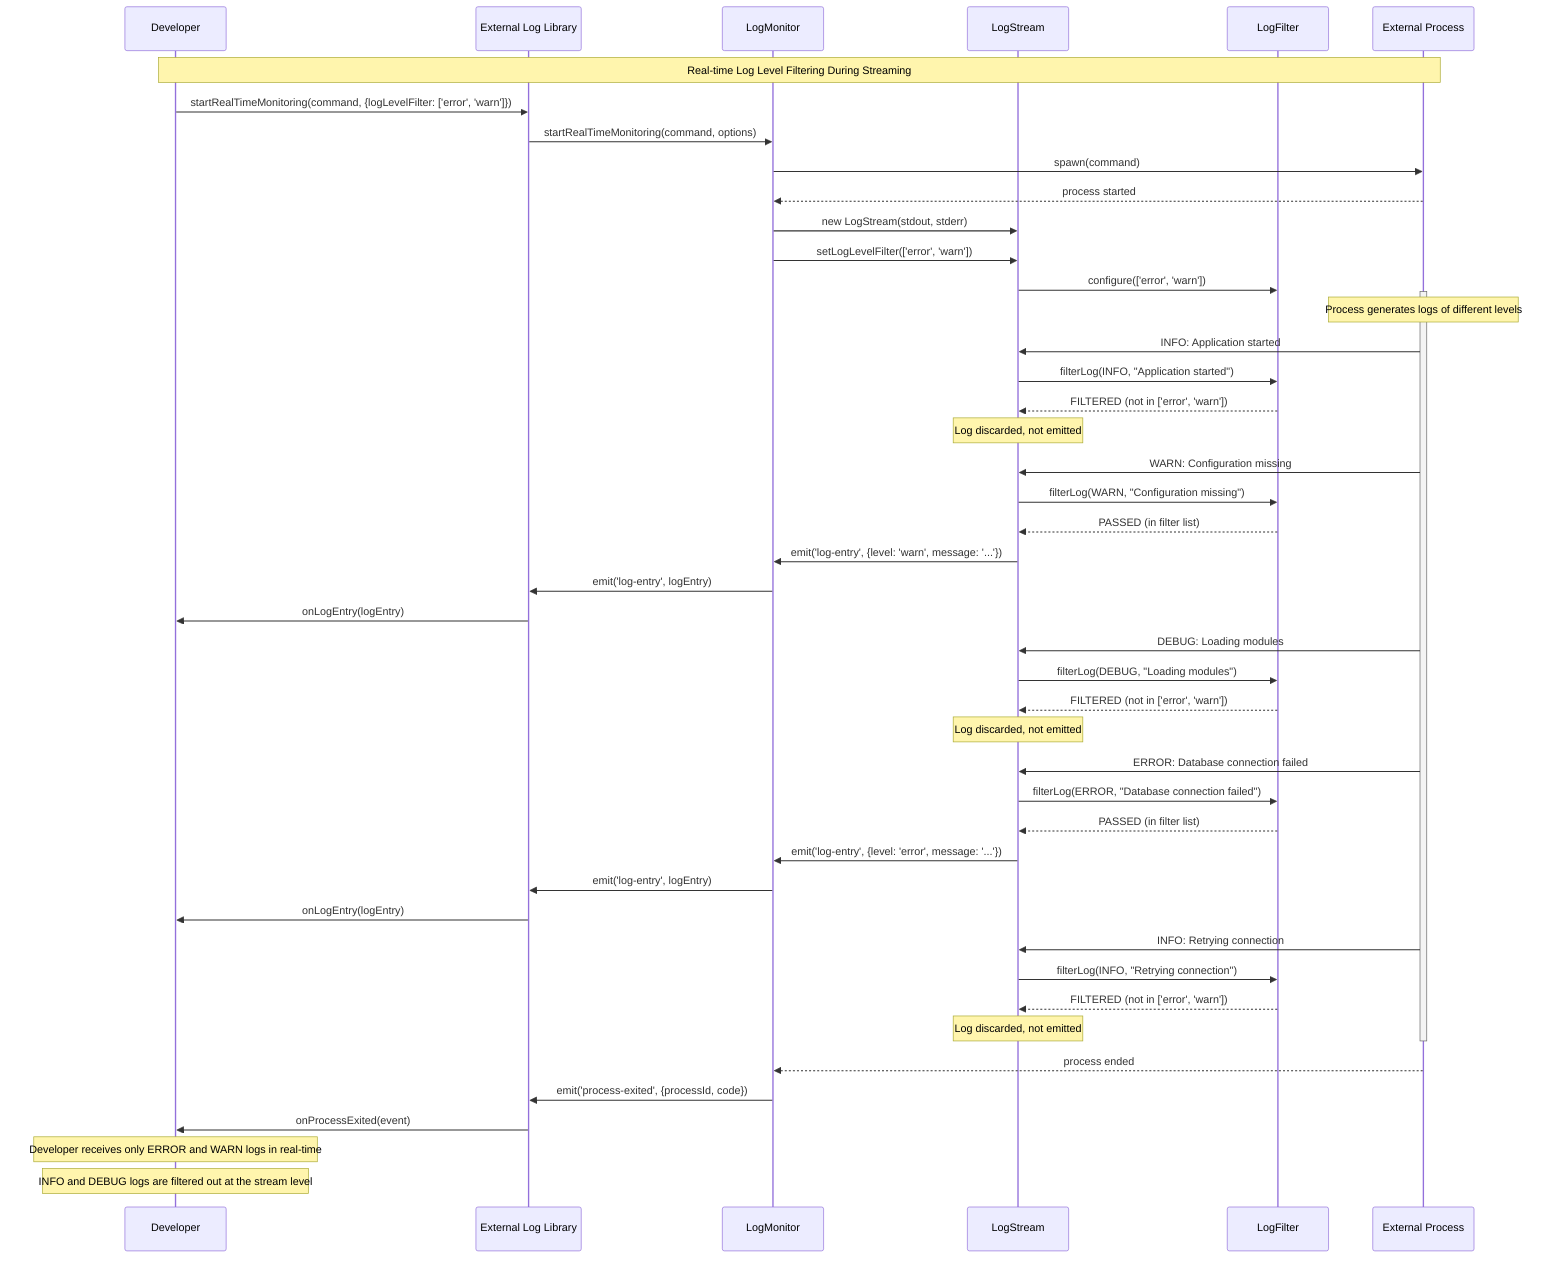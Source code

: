 sequenceDiagram
    participant Dev as Developer
    participant ELL as External Log Library
    participant LM as LogMonitor
    participant LS as LogStream
    participant LF as LogFilter
    participant Process as External Process

    Note over Dev, Process: Real-time Log Level Filtering During Streaming

    Dev->>ELL: startRealTimeMonitoring(command, {logLevelFilter: ['error', 'warn']})
    ELL->>LM: startRealTimeMonitoring(command, options)
    
    LM->>Process: spawn(command)
    Process-->>LM: process started
    
    LM->>LS: new LogStream(stdout, stderr)
    LM->>LS: setLogLevelFilter(['error', 'warn'])
    LS->>LF: configure(['error', 'warn'])
    
    activate Process
    Note over Process: Process generates logs of different levels
    
    Process->>LS: INFO: Application started
    LS->>LF: filterLog(INFO, "Application started")
    LF-->>LS: FILTERED (not in ['error', 'warn'])
    Note over LS: Log discarded, not emitted
    
    Process->>LS: WARN: Configuration missing
    LS->>LF: filterLog(WARN, "Configuration missing") 
    LF-->>LS: PASSED (in filter list)
    LS->>LM: emit('log-entry', {level: 'warn', message: '...'})
    LM->>ELL: emit('log-entry', logEntry)
    ELL->>Dev: onLogEntry(logEntry)
    
    Process->>LS: DEBUG: Loading modules
    LS->>LF: filterLog(DEBUG, "Loading modules")
    LF-->>LS: FILTERED (not in ['error', 'warn'])
    Note over LS: Log discarded, not emitted
    
    Process->>LS: ERROR: Database connection failed
    LS->>LF: filterLog(ERROR, "Database connection failed")
    LF-->>LS: PASSED (in filter list)
    LS->>LM: emit('log-entry', {level: 'error', message: '...'})
    LM->>ELL: emit('log-entry', logEntry)
    ELL->>Dev: onLogEntry(logEntry)
    
    Process->>LS: INFO: Retrying connection
    LS->>LF: filterLog(INFO, "Retrying connection")
    LF-->>LS: FILTERED (not in ['error', 'warn'])
    Note over LS: Log discarded, not emitted
    
    deactivate Process
    Process-->>LM: process ended
    LM->>ELL: emit('process-exited', {processId, code})
    ELL->>Dev: onProcessExited(event)

    Note over Dev: Developer receives only ERROR and WARN logs in real-time
    Note over Dev: INFO and DEBUG logs are filtered out at the stream level